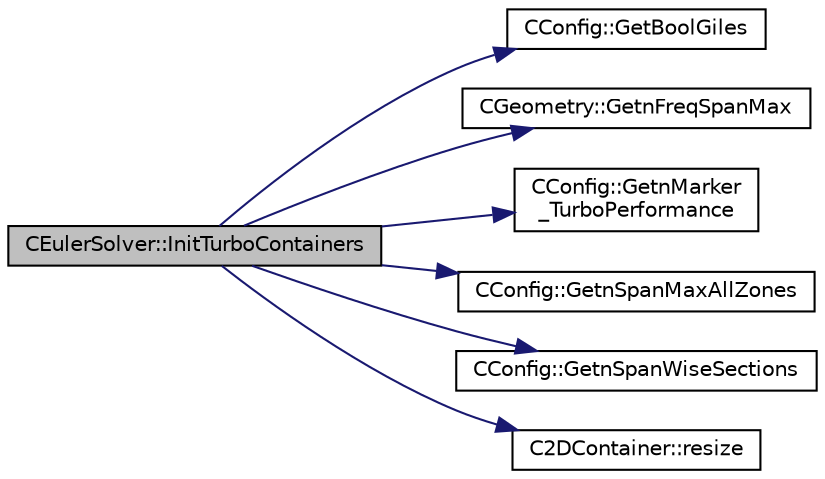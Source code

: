 digraph "CEulerSolver::InitTurboContainers"
{
 // LATEX_PDF_SIZE
  edge [fontname="Helvetica",fontsize="10",labelfontname="Helvetica",labelfontsize="10"];
  node [fontname="Helvetica",fontsize="10",shape=record];
  rankdir="LR";
  Node1 [label="CEulerSolver::InitTurboContainers",height=0.2,width=0.4,color="black", fillcolor="grey75", style="filled", fontcolor="black",tooltip="Initilize turbo containers."];
  Node1 -> Node2 [color="midnightblue",fontsize="10",style="solid",fontname="Helvetica"];
  Node2 [label="CConfig::GetBoolGiles",height=0.2,width=0.4,color="black", fillcolor="white", style="filled",URL="$classCConfig.html#a148af6d807dcd352a3717fe3fac533c5",tooltip="Verify if there is any Giles Boundary Condition option specified from config file."];
  Node1 -> Node3 [color="midnightblue",fontsize="10",style="solid",fontname="Helvetica"];
  Node3 [label="CGeometry::GetnFreqSpanMax",height=0.2,width=0.4,color="black", fillcolor="white", style="filled",URL="$classCGeometry.html#ad9b503cb2f72b0fc64902be246f357da",tooltip="Get number of max frequencies for initializing the Fourier Coefficient for NR BC."];
  Node1 -> Node4 [color="midnightblue",fontsize="10",style="solid",fontname="Helvetica"];
  Node4 [label="CConfig::GetnMarker\l_TurboPerformance",height=0.2,width=0.4,color="black", fillcolor="white", style="filled",URL="$classCConfig.html#a6f6d16d0585be1c3782d3296658f9f45",tooltip="number Turbomachinery performance option specified from config file."];
  Node1 -> Node5 [color="midnightblue",fontsize="10",style="solid",fontname="Helvetica"];
  Node5 [label="CConfig::GetnSpanMaxAllZones",height=0.2,width=0.4,color="black", fillcolor="white", style="filled",URL="$classCConfig.html#a03c8979b4b994e80d0928b1ec7f2726a",tooltip="number span-wise sections to compute performance for turbomachinery."];
  Node1 -> Node6 [color="midnightblue",fontsize="10",style="solid",fontname="Helvetica"];
  Node6 [label="CConfig::GetnSpanWiseSections",height=0.2,width=0.4,color="black", fillcolor="white", style="filled",URL="$classCConfig.html#a50c6d8787325e09d732ecb9c4af96e93",tooltip="number span-wise sections to compute 3D BC and performance for turbomachinery."];
  Node1 -> Node7 [color="midnightblue",fontsize="10",style="solid",fontname="Helvetica"];
  Node7 [label="C2DContainer::resize",height=0.2,width=0.4,color="black", fillcolor="white", style="filled",URL="$classC2DContainer.html#adefb48b593f76aa322e228fea8f76127",tooltip="Request a change of size."];
}
